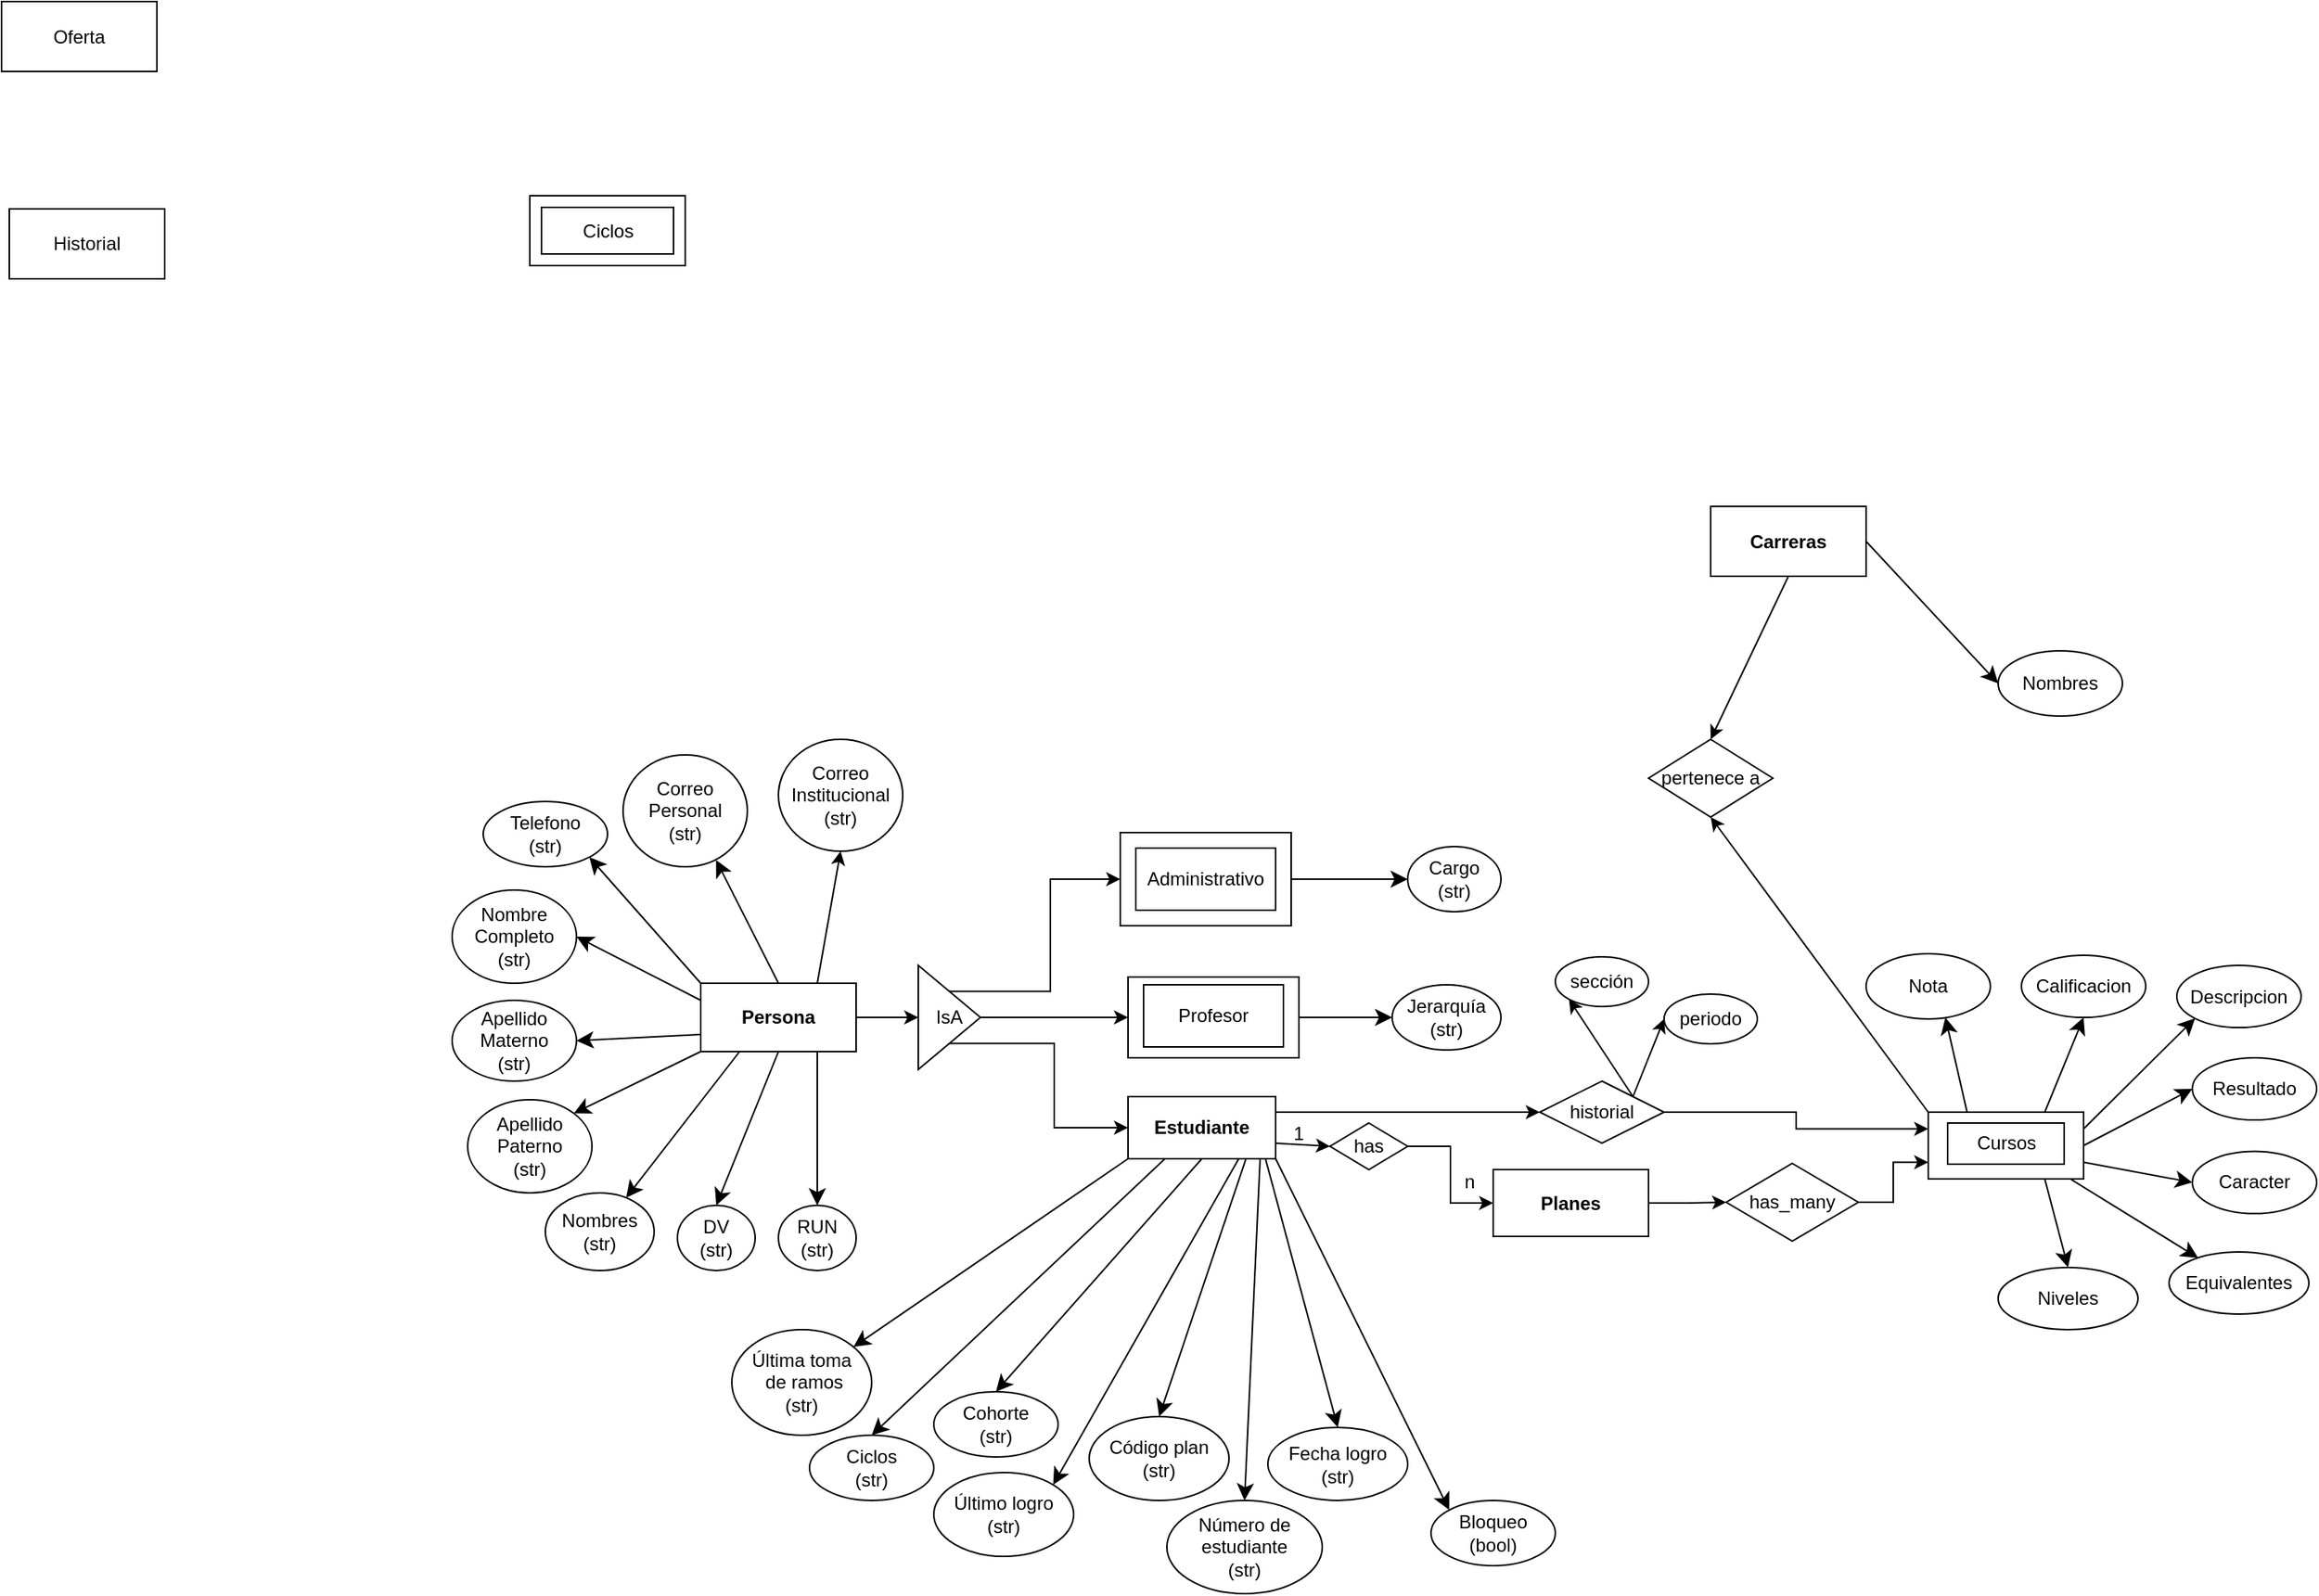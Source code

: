 <mxfile version="24.7.14">
  <diagram id="R2lEEEUBdFMjLlhIrx00" name="Page-1">
    <mxGraphModel dx="671" dy="736" grid="1" gridSize="10" guides="1" tooltips="1" connect="1" arrows="1" fold="1" page="1" pageScale="1" pageWidth="1920" pageHeight="1200" math="0" shadow="0" extFonts="Permanent Marker^https://fonts.googleapis.com/css?family=Permanent+Marker">
      <root>
        <mxCell id="0" />
        <mxCell id="1" parent="0" />
        <mxCell id="MG-tQrr7yIfJ6AN1JKal-5" style="edgeStyle=orthogonalEdgeStyle;rounded=0;orthogonalLoop=1;jettySize=auto;html=1;exitX=1;exitY=0.5;exitDx=0;exitDy=0;entryX=0;entryY=0.25;entryDx=0;entryDy=0;" parent="1" source="MG-tQrr7yIfJ6AN1JKal-6" target="rtoRlGTTKdL7VZsekByU-3" edge="1">
          <mxGeometry relative="1" as="geometry" />
        </mxCell>
        <mxCell id="3uj9dtnOWf63wuL9Hech-1" value="&lt;b&gt;Estudiante&lt;/b&gt;" style="rounded=0;whiteSpace=wrap;html=1;" parent="1" vertex="1">
          <mxGeometry x="855" y="1010" width="95" height="40" as="geometry" />
        </mxCell>
        <mxCell id="3uj9dtnOWf63wuL9Hech-2" value="&lt;b&gt;Profesor&lt;/b&gt;" style="rounded=0;whiteSpace=wrap;html=1;" parent="1" vertex="1">
          <mxGeometry x="855" y="933" width="110" height="52" as="geometry" />
        </mxCell>
        <mxCell id="-E-6xSp3zLx3lU_JsxDd-4" style="edgeStyle=none;curved=1;rounded=0;orthogonalLoop=1;jettySize=auto;html=1;exitX=0.75;exitY=1;exitDx=0;exitDy=0;fontSize=12;startSize=8;endSize=8;entryX=0.5;entryY=0;entryDx=0;entryDy=0;" parent="1" source="3uj9dtnOWf63wuL9Hech-3" target="-E-6xSp3zLx3lU_JsxDd-5" edge="1">
          <mxGeometry relative="1" as="geometry">
            <mxPoint x="780" y="990" as="targetPoint" />
          </mxGeometry>
        </mxCell>
        <mxCell id="-E-6xSp3zLx3lU_JsxDd-10" style="edgeStyle=none;curved=1;rounded=0;orthogonalLoop=1;jettySize=auto;html=1;exitX=0.25;exitY=1;exitDx=0;exitDy=0;fontSize=12;startSize=8;endSize=8;" parent="1" source="3uj9dtnOWf63wuL9Hech-3" target="-E-6xSp3zLx3lU_JsxDd-9" edge="1">
          <mxGeometry relative="1" as="geometry" />
        </mxCell>
        <mxCell id="-E-6xSp3zLx3lU_JsxDd-12" style="edgeStyle=none;curved=1;rounded=0;orthogonalLoop=1;jettySize=auto;html=1;exitX=0;exitY=1;exitDx=0;exitDy=0;entryX=1;entryY=0;entryDx=0;entryDy=0;fontSize=12;startSize=8;endSize=8;" parent="1" source="3uj9dtnOWf63wuL9Hech-3" target="-E-6xSp3zLx3lU_JsxDd-11" edge="1">
          <mxGeometry relative="1" as="geometry" />
        </mxCell>
        <mxCell id="-E-6xSp3zLx3lU_JsxDd-14" style="edgeStyle=none;curved=1;rounded=0;orthogonalLoop=1;jettySize=auto;html=1;exitX=0;exitY=0.75;exitDx=0;exitDy=0;entryX=1;entryY=0.5;entryDx=0;entryDy=0;fontSize=12;startSize=8;endSize=8;entryPerimeter=0;" parent="1" source="3uj9dtnOWf63wuL9Hech-3" target="-E-6xSp3zLx3lU_JsxDd-13" edge="1">
          <mxGeometry relative="1" as="geometry" />
        </mxCell>
        <mxCell id="-E-6xSp3zLx3lU_JsxDd-16" style="edgeStyle=none;curved=1;rounded=0;orthogonalLoop=1;jettySize=auto;html=1;exitX=0;exitY=0.25;exitDx=0;exitDy=0;entryX=1;entryY=0.5;entryDx=0;entryDy=0;fontSize=12;startSize=8;endSize=8;" parent="1" source="3uj9dtnOWf63wuL9Hech-3" target="-E-6xSp3zLx3lU_JsxDd-15" edge="1">
          <mxGeometry relative="1" as="geometry" />
        </mxCell>
        <mxCell id="-E-6xSp3zLx3lU_JsxDd-18" style="edgeStyle=none;curved=1;rounded=0;orthogonalLoop=1;jettySize=auto;html=1;exitX=0;exitY=0;exitDx=0;exitDy=0;entryX=1;entryY=1;entryDx=0;entryDy=0;fontSize=12;startSize=8;endSize=8;" parent="1" source="3uj9dtnOWf63wuL9Hech-3" target="-E-6xSp3zLx3lU_JsxDd-17" edge="1">
          <mxGeometry relative="1" as="geometry" />
        </mxCell>
        <mxCell id="-E-6xSp3zLx3lU_JsxDd-20" style="edgeStyle=none;curved=1;rounded=0;orthogonalLoop=1;jettySize=auto;html=1;exitX=0.5;exitY=0;exitDx=0;exitDy=0;entryX=0.748;entryY=0.94;entryDx=0;entryDy=0;fontSize=12;startSize=8;endSize=8;entryPerimeter=0;" parent="1" source="3uj9dtnOWf63wuL9Hech-3" target="-E-6xSp3zLx3lU_JsxDd-19" edge="1">
          <mxGeometry relative="1" as="geometry" />
        </mxCell>
        <mxCell id="vODttAvqWpY4VJm_xrX_-4" style="edgeStyle=orthogonalEdgeStyle;rounded=0;orthogonalLoop=1;jettySize=auto;html=1;exitX=0.5;exitY=0;exitDx=0;exitDy=0;entryX=0;entryY=0.5;entryDx=0;entryDy=0;" parent="1" source="vODttAvqWpY4VJm_xrX_-25" target="3uj9dtnOWf63wuL9Hech-4" edge="1">
          <mxGeometry relative="1" as="geometry">
            <mxPoint x="750" y="935.2" as="sourcePoint" />
          </mxGeometry>
        </mxCell>
        <mxCell id="vODttAvqWpY4VJm_xrX_-8" style="edgeStyle=orthogonalEdgeStyle;rounded=0;orthogonalLoop=1;jettySize=auto;html=1;exitX=1;exitY=0.5;exitDx=0;exitDy=0;entryX=0;entryY=0.5;entryDx=0;entryDy=0;" parent="1" source="vODttAvqWpY4VJm_xrX_-25" target="3uj9dtnOWf63wuL9Hech-2" edge="1">
          <mxGeometry relative="1" as="geometry">
            <mxPoint x="790" y="959.495" as="sourcePoint" />
          </mxGeometry>
        </mxCell>
        <mxCell id="vODttAvqWpY4VJm_xrX_-10" style="edgeStyle=orthogonalEdgeStyle;rounded=0;orthogonalLoop=1;jettySize=auto;html=1;exitX=0.5;exitY=1;exitDx=0;exitDy=0;entryX=0;entryY=0.5;entryDx=0;entryDy=0;" parent="1" source="vODttAvqWpY4VJm_xrX_-25" target="3uj9dtnOWf63wuL9Hech-1" edge="1">
          <mxGeometry relative="1" as="geometry">
            <mxPoint x="750" y="983.79" as="sourcePoint" />
          </mxGeometry>
        </mxCell>
        <mxCell id="3uj9dtnOWf63wuL9Hech-3" value="&lt;b&gt;Persona&lt;/b&gt;" style="rounded=0;whiteSpace=wrap;html=1;" parent="1" vertex="1">
          <mxGeometry x="580" y="937" width="100" height="44" as="geometry" />
        </mxCell>
        <mxCell id="3uj9dtnOWf63wuL9Hech-4" value="&lt;b&gt;Administrativo&lt;/b&gt;" style="rounded=0;whiteSpace=wrap;html=1;" parent="1" vertex="1">
          <mxGeometry x="850" y="840" width="110" height="60" as="geometry" />
        </mxCell>
        <mxCell id="-E-6xSp3zLx3lU_JsxDd-24" style="edgeStyle=none;curved=1;rounded=0;orthogonalLoop=1;jettySize=auto;html=1;exitX=1;exitY=0.5;exitDx=0;exitDy=0;entryX=0;entryY=0.5;entryDx=0;entryDy=0;fontSize=12;startSize=8;endSize=8;" parent="1" source="rtoRlGTTKdL7VZsekByU-1" target="-E-6xSp3zLx3lU_JsxDd-23" edge="1">
          <mxGeometry relative="1" as="geometry" />
        </mxCell>
        <mxCell id="rtoRlGTTKdL7VZsekByU-1" value="&lt;b&gt;Carreras&lt;/b&gt;" style="rounded=0;whiteSpace=wrap;html=1;" parent="1" vertex="1">
          <mxGeometry x="1230" y="630" width="100" height="45" as="geometry" />
        </mxCell>
        <mxCell id="jiZP9g_ptGtQ_ahqqMPu-5" style="edgeStyle=orthogonalEdgeStyle;rounded=0;orthogonalLoop=1;jettySize=auto;html=1;exitX=1;exitY=0.5;exitDx=0;exitDy=0;entryX=0;entryY=0.75;entryDx=0;entryDy=0;" parent="1" source="jiZP9g_ptGtQ_ahqqMPu-6" target="rtoRlGTTKdL7VZsekByU-3" edge="1">
          <mxGeometry relative="1" as="geometry" />
        </mxCell>
        <mxCell id="rtoRlGTTKdL7VZsekByU-2" value="&lt;b&gt;Planes&lt;/b&gt;" style="rounded=0;whiteSpace=wrap;html=1;" parent="1" vertex="1">
          <mxGeometry x="1090" y="1057" width="100" height="43" as="geometry" />
        </mxCell>
        <mxCell id="-E-6xSp3zLx3lU_JsxDd-29" style="edgeStyle=none;curved=1;rounded=0;orthogonalLoop=1;jettySize=auto;html=1;exitX=0.25;exitY=0;exitDx=0;exitDy=0;entryX=0.638;entryY=0.976;entryDx=0;entryDy=0;fontSize=12;startSize=8;endSize=8;entryPerimeter=0;" parent="1" source="rtoRlGTTKdL7VZsekByU-3" target="-E-6xSp3zLx3lU_JsxDd-28" edge="1">
          <mxGeometry relative="1" as="geometry" />
        </mxCell>
        <mxCell id="-E-6xSp3zLx3lU_JsxDd-31" style="edgeStyle=none;curved=1;rounded=0;orthogonalLoop=1;jettySize=auto;html=1;exitX=0.75;exitY=0;exitDx=0;exitDy=0;fontSize=12;startSize=8;endSize=8;entryX=0.5;entryY=1;entryDx=0;entryDy=0;" parent="1" source="rtoRlGTTKdL7VZsekByU-3" target="-E-6xSp3zLx3lU_JsxDd-30" edge="1">
          <mxGeometry relative="1" as="geometry">
            <mxPoint x="1532" y="972" as="targetPoint" />
          </mxGeometry>
        </mxCell>
        <mxCell id="-E-6xSp3zLx3lU_JsxDd-33" style="edgeStyle=none;curved=1;rounded=0;orthogonalLoop=1;jettySize=auto;html=1;exitX=1;exitY=0.25;exitDx=0;exitDy=0;entryX=0;entryY=1;entryDx=0;entryDy=0;fontSize=12;startSize=8;endSize=8;" parent="1" source="rtoRlGTTKdL7VZsekByU-3" target="-E-6xSp3zLx3lU_JsxDd-32" edge="1">
          <mxGeometry relative="1" as="geometry" />
        </mxCell>
        <mxCell id="-E-6xSp3zLx3lU_JsxDd-35" style="edgeStyle=none;curved=1;rounded=0;orthogonalLoop=1;jettySize=auto;html=1;exitX=1;exitY=0.5;exitDx=0;exitDy=0;fontSize=12;startSize=8;endSize=8;entryX=0;entryY=0.5;entryDx=0;entryDy=0;" parent="1" source="rtoRlGTTKdL7VZsekByU-3" target="-E-6xSp3zLx3lU_JsxDd-34" edge="1">
          <mxGeometry relative="1" as="geometry" />
        </mxCell>
        <mxCell id="-E-6xSp3zLx3lU_JsxDd-39" style="edgeStyle=none;curved=1;rounded=0;orthogonalLoop=1;jettySize=auto;html=1;exitX=0.92;exitY=1.008;exitDx=0;exitDy=0;fontSize=12;startSize=8;endSize=8;exitPerimeter=0;" parent="1" source="rtoRlGTTKdL7VZsekByU-3" target="-E-6xSp3zLx3lU_JsxDd-38" edge="1">
          <mxGeometry relative="1" as="geometry" />
        </mxCell>
        <mxCell id="rtoRlGTTKdL7VZsekByU-3" value="&lt;b&gt;cursos&lt;/b&gt;" style="rounded=0;whiteSpace=wrap;html=1;" parent="1" vertex="1">
          <mxGeometry x="1370" y="1020" width="100" height="43" as="geometry" />
        </mxCell>
        <mxCell id="-E-6xSp3zLx3lU_JsxDd-1" value="Ciclos" style="rounded=0;whiteSpace=wrap;html=1;" parent="1" vertex="1">
          <mxGeometry x="470" y="430" width="100" height="45" as="geometry" />
        </mxCell>
        <mxCell id="-E-6xSp3zLx3lU_JsxDd-2" value="Oferta" style="rounded=0;whiteSpace=wrap;html=1;" parent="1" vertex="1">
          <mxGeometry x="130" y="305" width="100" height="45" as="geometry" />
        </mxCell>
        <mxCell id="-E-6xSp3zLx3lU_JsxDd-3" value="Historial" style="rounded=0;whiteSpace=wrap;html=1;" parent="1" vertex="1">
          <mxGeometry x="135" y="438.5" width="100" height="45" as="geometry" />
        </mxCell>
        <mxCell id="-E-6xSp3zLx3lU_JsxDd-5" value="RUN&lt;div&gt;(str)&lt;/div&gt;" style="ellipse;whiteSpace=wrap;html=1;" parent="1" vertex="1">
          <mxGeometry x="630" y="1080" width="50" height="42" as="geometry" />
        </mxCell>
        <mxCell id="-E-6xSp3zLx3lU_JsxDd-6" value="DV&lt;div&gt;(str)&lt;/div&gt;" style="ellipse;whiteSpace=wrap;html=1;" parent="1" vertex="1">
          <mxGeometry x="565" y="1080" width="50" height="42" as="geometry" />
        </mxCell>
        <mxCell id="-E-6xSp3zLx3lU_JsxDd-7" style="edgeStyle=none;curved=1;rounded=0;orthogonalLoop=1;jettySize=auto;html=1;exitX=0.5;exitY=1;exitDx=0;exitDy=0;entryX=0.5;entryY=0;entryDx=0;entryDy=0;fontSize=12;startSize=8;endSize=8;" parent="1" source="3uj9dtnOWf63wuL9Hech-3" target="-E-6xSp3zLx3lU_JsxDd-6" edge="1">
          <mxGeometry relative="1" as="geometry" />
        </mxCell>
        <mxCell id="-E-6xSp3zLx3lU_JsxDd-9" value="Nombres&lt;div&gt;(str)&lt;/div&gt;" style="ellipse;whiteSpace=wrap;html=1;" parent="1" vertex="1">
          <mxGeometry x="480" y="1072" width="70" height="50" as="geometry" />
        </mxCell>
        <mxCell id="-E-6xSp3zLx3lU_JsxDd-11" value="Apellido Paterno&lt;div&gt;(str)&lt;/div&gt;" style="ellipse;whiteSpace=wrap;html=1;" parent="1" vertex="1">
          <mxGeometry x="430" y="1012" width="80" height="60" as="geometry" />
        </mxCell>
        <mxCell id="-E-6xSp3zLx3lU_JsxDd-13" value="Apellido Materno&lt;div&gt;(str)&lt;/div&gt;" style="ellipse;whiteSpace=wrap;html=1;" parent="1" vertex="1">
          <mxGeometry x="420" y="948" width="80" height="52" as="geometry" />
        </mxCell>
        <mxCell id="P8kN37uJ9n46lhY9FdP0-14" value="Cohorte&lt;div&gt;(str)&lt;/div&gt;" style="ellipse;whiteSpace=wrap;html=1;" parent="1" vertex="1">
          <mxGeometry x="730" y="1200" width="80" height="42" as="geometry" />
        </mxCell>
        <mxCell id="-E-6xSp3zLx3lU_JsxDd-15" value="Nombre Completo&lt;div&gt;(str)&lt;/div&gt;" style="ellipse;whiteSpace=wrap;html=1;" parent="1" vertex="1">
          <mxGeometry x="420" y="877" width="80" height="60" as="geometry" />
        </mxCell>
        <mxCell id="P8kN37uJ9n46lhY9FdP0-16" value="Código plan&lt;div&gt;(str)&lt;/div&gt;" style="ellipse;whiteSpace=wrap;html=1;" parent="1" vertex="1">
          <mxGeometry x="830" y="1216" width="90" height="54" as="geometry" />
        </mxCell>
        <mxCell id="-E-6xSp3zLx3lU_JsxDd-17" value="Telefono&lt;div&gt;(str)&lt;/div&gt;" style="ellipse;whiteSpace=wrap;html=1;" parent="1" vertex="1">
          <mxGeometry x="440" y="820" width="80" height="42" as="geometry" />
        </mxCell>
        <mxCell id="P8kN37uJ9n46lhY9FdP0-17" value="Jerarquía&lt;div&gt;(str)&lt;/div&gt;" style="ellipse;whiteSpace=wrap;html=1;" parent="1" vertex="1">
          <mxGeometry x="1025" y="938" width="70" height="42" as="geometry" />
        </mxCell>
        <mxCell id="-E-6xSp3zLx3lU_JsxDd-19" value="Correo Personal&lt;div&gt;(str)&lt;/div&gt;" style="ellipse;whiteSpace=wrap;html=1;" parent="1" vertex="1">
          <mxGeometry x="530" y="790" width="80" height="72" as="geometry" />
        </mxCell>
        <mxCell id="P8kN37uJ9n46lhY9FdP0-18" value="Cargo&lt;div&gt;(str)&lt;/div&gt;" style="ellipse;whiteSpace=wrap;html=1;" parent="1" vertex="1">
          <mxGeometry x="1035" y="849" width="60" height="42" as="geometry" />
        </mxCell>
        <mxCell id="-E-6xSp3zLx3lU_JsxDd-21" value="Correo Institucional&lt;div&gt;(str)&lt;/div&gt;" style="ellipse;whiteSpace=wrap;html=1;" parent="1" vertex="1">
          <mxGeometry x="630" y="780" width="80" height="72" as="geometry" />
        </mxCell>
        <mxCell id="P8kN37uJ9n46lhY9FdP0-19" style="edgeStyle=none;curved=1;rounded=0;orthogonalLoop=1;jettySize=auto;html=1;exitX=1;exitY=0.5;exitDx=0;exitDy=0;entryX=0;entryY=0.5;entryDx=0;entryDy=0;fontSize=12;startSize=8;endSize=8;" parent="1" source="3uj9dtnOWf63wuL9Hech-2" target="P8kN37uJ9n46lhY9FdP0-17" edge="1">
          <mxGeometry relative="1" as="geometry">
            <mxPoint x="565" y="92.5" as="sourcePoint" />
            <mxPoint x="590" y="136.5" as="targetPoint" />
          </mxGeometry>
        </mxCell>
        <mxCell id="-E-6xSp3zLx3lU_JsxDd-23" value="Nombres" style="ellipse;whiteSpace=wrap;html=1;" parent="1" vertex="1">
          <mxGeometry x="1415" y="723" width="80" height="42" as="geometry" />
        </mxCell>
        <mxCell id="P8kN37uJ9n46lhY9FdP0-20" style="edgeStyle=none;curved=1;rounded=0;orthogonalLoop=1;jettySize=auto;html=1;exitX=1;exitY=0.5;exitDx=0;exitDy=0;entryX=0;entryY=0.5;entryDx=0;entryDy=0;fontSize=12;startSize=8;endSize=8;" parent="1" source="3uj9dtnOWf63wuL9Hech-4" target="P8kN37uJ9n46lhY9FdP0-18" edge="1">
          <mxGeometry relative="1" as="geometry">
            <mxPoint x="960" y="265" as="sourcePoint" />
            <mxPoint x="960" y="290" as="targetPoint" />
          </mxGeometry>
        </mxCell>
        <mxCell id="-E-6xSp3zLx3lU_JsxDd-28" value="Nota" style="ellipse;whiteSpace=wrap;html=1;" parent="1" vertex="1">
          <mxGeometry x="1330" y="918" width="80" height="42" as="geometry" />
        </mxCell>
        <mxCell id="P8kN37uJ9n46lhY9FdP0-21" value="Último logro&lt;div&gt;(str)&lt;/div&gt;" style="ellipse;whiteSpace=wrap;html=1;" parent="1" vertex="1">
          <mxGeometry x="730" y="1252" width="90" height="54" as="geometry" />
        </mxCell>
        <mxCell id="-E-6xSp3zLx3lU_JsxDd-30" value="Calificacion" style="ellipse;whiteSpace=wrap;html=1;" parent="1" vertex="1">
          <mxGeometry x="1430" y="919" width="80" height="40" as="geometry" />
        </mxCell>
        <mxCell id="P8kN37uJ9n46lhY9FdP0-22" style="edgeStyle=none;curved=1;rounded=0;orthogonalLoop=1;jettySize=auto;html=1;exitX=0.75;exitY=1;exitDx=0;exitDy=0;entryX=1;entryY=0;entryDx=0;entryDy=0;fontSize=12;startSize=8;endSize=8;" parent="1" source="3uj9dtnOWf63wuL9Hech-1" target="P8kN37uJ9n46lhY9FdP0-21" edge="1">
          <mxGeometry relative="1" as="geometry">
            <mxPoint x="865" y="1307" as="sourcePoint" />
            <mxPoint x="865" y="1342" as="targetPoint" />
          </mxGeometry>
        </mxCell>
        <mxCell id="-E-6xSp3zLx3lU_JsxDd-32" value="Descripcion" style="ellipse;whiteSpace=wrap;html=1;" parent="1" vertex="1">
          <mxGeometry x="1530" y="925.5" width="80" height="40" as="geometry" />
        </mxCell>
        <mxCell id="P8kN37uJ9n46lhY9FdP0-23" style="edgeStyle=none;curved=1;rounded=0;orthogonalLoop=1;jettySize=auto;html=1;exitX=0.799;exitY=1;exitDx=0;exitDy=0;entryX=0.5;entryY=0;entryDx=0;entryDy=0;fontSize=12;startSize=8;endSize=8;exitPerimeter=0;" parent="1" source="3uj9dtnOWf63wuL9Hech-1" target="P8kN37uJ9n46lhY9FdP0-16" edge="1">
          <mxGeometry relative="1" as="geometry">
            <mxPoint x="965" y="1142" as="sourcePoint" />
            <mxPoint x="975" y="1177" as="targetPoint" />
          </mxGeometry>
        </mxCell>
        <mxCell id="-E-6xSp3zLx3lU_JsxDd-34" value="Resultado" style="ellipse;whiteSpace=wrap;html=1;" parent="1" vertex="1">
          <mxGeometry x="1540" y="985" width="80" height="40" as="geometry" />
        </mxCell>
        <mxCell id="-E-6xSp3zLx3lU_JsxDd-36" value="Caracter" style="ellipse;whiteSpace=wrap;html=1;" parent="1" vertex="1">
          <mxGeometry x="1540" y="1045.25" width="80" height="40" as="geometry" />
        </mxCell>
        <mxCell id="P8kN37uJ9n46lhY9FdP0-25" style="edgeStyle=none;curved=1;rounded=0;orthogonalLoop=1;jettySize=auto;html=1;exitX=0.5;exitY=1;exitDx=0;exitDy=0;entryX=0.5;entryY=0;entryDx=0;entryDy=0;fontSize=12;startSize=8;endSize=8;" parent="1" source="3uj9dtnOWf63wuL9Hech-1" target="P8kN37uJ9n46lhY9FdP0-14" edge="1">
          <mxGeometry relative="1" as="geometry">
            <mxPoint x="1015" y="1142" as="sourcePoint" />
            <mxPoint x="1065" y="1153" as="targetPoint" />
          </mxGeometry>
        </mxCell>
        <mxCell id="-E-6xSp3zLx3lU_JsxDd-37" style="edgeStyle=none;curved=1;rounded=0;orthogonalLoop=1;jettySize=auto;html=1;entryX=0;entryY=0.5;entryDx=0;entryDy=0;fontSize=12;startSize=8;endSize=8;exitX=1;exitY=0.75;exitDx=0;exitDy=0;" parent="1" source="rtoRlGTTKdL7VZsekByU-3" target="-E-6xSp3zLx3lU_JsxDd-36" edge="1">
          <mxGeometry relative="1" as="geometry">
            <mxPoint x="1470" y="1050" as="sourcePoint" />
          </mxGeometry>
        </mxCell>
        <mxCell id="P8kN37uJ9n46lhY9FdP0-27" value="Fecha logro&lt;div&gt;(str)&lt;/div&gt;" style="ellipse;whiteSpace=wrap;html=1;" parent="1" vertex="1">
          <mxGeometry x="945" y="1223" width="90" height="47" as="geometry" />
        </mxCell>
        <mxCell id="-E-6xSp3zLx3lU_JsxDd-38" value="Equivalentes" style="ellipse;whiteSpace=wrap;html=1;" parent="1" vertex="1">
          <mxGeometry x="1525" y="1110" width="90" height="40" as="geometry" />
        </mxCell>
        <mxCell id="P8kN37uJ9n46lhY9FdP0-28" style="edgeStyle=none;curved=1;rounded=0;orthogonalLoop=1;jettySize=auto;html=1;exitX=0.93;exitY=0.99;exitDx=0;exitDy=0;entryX=0.5;entryY=0;entryDx=0;entryDy=0;fontSize=12;startSize=8;endSize=8;exitPerimeter=0;" parent="1" source="3uj9dtnOWf63wuL9Hech-1" target="P8kN37uJ9n46lhY9FdP0-27" edge="1">
          <mxGeometry relative="1" as="geometry">
            <mxPoint x="865" y="1112" as="sourcePoint" />
            <mxPoint x="775" y="1322" as="targetPoint" />
          </mxGeometry>
        </mxCell>
        <mxCell id="-E-6xSp3zLx3lU_JsxDd-43" value="Niveles" style="ellipse;whiteSpace=wrap;html=1;" parent="1" vertex="1">
          <mxGeometry x="1415" y="1120" width="90" height="40" as="geometry" />
        </mxCell>
        <mxCell id="P8kN37uJ9n46lhY9FdP0-29" value="Última toma&lt;div&gt;&amp;nbsp;de ramos&lt;div&gt;(str)&lt;/div&gt;&lt;/div&gt;" style="ellipse;whiteSpace=wrap;html=1;" parent="1" vertex="1">
          <mxGeometry x="600" y="1160" width="90" height="68" as="geometry" />
        </mxCell>
        <mxCell id="-E-6xSp3zLx3lU_JsxDd-44" style="edgeStyle=none;curved=1;rounded=0;orthogonalLoop=1;jettySize=auto;html=1;exitX=0.75;exitY=1;exitDx=0;exitDy=0;entryX=0.5;entryY=0;entryDx=0;entryDy=0;fontSize=12;startSize=8;endSize=8;" parent="1" source="rtoRlGTTKdL7VZsekByU-3" target="-E-6xSp3zLx3lU_JsxDd-43" edge="1">
          <mxGeometry relative="1" as="geometry" />
        </mxCell>
        <mxCell id="P8kN37uJ9n46lhY9FdP0-30" style="edgeStyle=none;curved=1;rounded=0;orthogonalLoop=1;jettySize=auto;html=1;exitX=0;exitY=1;exitDx=0;exitDy=0;fontSize=12;startSize=8;endSize=8;" parent="1" source="3uj9dtnOWf63wuL9Hech-1" target="P8kN37uJ9n46lhY9FdP0-29" edge="1">
          <mxGeometry relative="1" as="geometry">
            <mxPoint x="855" y="1000" as="sourcePoint" />
            <mxPoint x="895" y="1142" as="targetPoint" />
          </mxGeometry>
        </mxCell>
        <mxCell id="P8kN37uJ9n46lhY9FdP0-31" value="Ciclos&lt;div&gt;(str)&lt;/div&gt;" style="ellipse;whiteSpace=wrap;html=1;" parent="1" vertex="1">
          <mxGeometry x="650" y="1228" width="80" height="42" as="geometry" />
        </mxCell>
        <mxCell id="P8kN37uJ9n46lhY9FdP0-32" style="edgeStyle=none;curved=1;rounded=0;orthogonalLoop=1;jettySize=auto;html=1;exitX=0.25;exitY=1;exitDx=0;exitDy=0;fontSize=12;startSize=8;endSize=8;entryX=0.5;entryY=0;entryDx=0;entryDy=0;" parent="1" source="3uj9dtnOWf63wuL9Hech-1" target="P8kN37uJ9n46lhY9FdP0-31" edge="1">
          <mxGeometry relative="1" as="geometry">
            <mxPoint x="945" y="970" as="sourcePoint" />
            <mxPoint x="730" y="1210" as="targetPoint" />
          </mxGeometry>
        </mxCell>
        <mxCell id="MG-tQrr7yIfJ6AN1JKal-1" value="" style="endArrow=classic;html=1;rounded=0;entryX=0.5;entryY=1;entryDx=0;entryDy=0;exitX=0.75;exitY=0;exitDx=0;exitDy=0;" parent="1" source="3uj9dtnOWf63wuL9Hech-3" target="-E-6xSp3zLx3lU_JsxDd-21" edge="1">
          <mxGeometry width="50" height="50" relative="1" as="geometry">
            <mxPoint x="650" y="937" as="sourcePoint" />
            <mxPoint x="700" y="887" as="targetPoint" />
          </mxGeometry>
        </mxCell>
        <mxCell id="vODttAvqWpY4VJm_xrX_-12" value="" style="edgeStyle=none;curved=1;rounded=0;orthogonalLoop=1;jettySize=auto;html=1;entryX=0.5;entryY=0;entryDx=0;entryDy=0;fontSize=12;startSize=8;endSize=8;" parent="1" target="P8kN37uJ9n46lhY9FdP0-15" edge="1">
          <mxGeometry relative="1" as="geometry">
            <mxPoint x="940" y="1050" as="sourcePoint" />
            <mxPoint x="1110" y="1191" as="targetPoint" />
          </mxGeometry>
        </mxCell>
        <mxCell id="P8kN37uJ9n46lhY9FdP0-15" value="Número de estudiante&lt;div&gt;(str)&lt;/div&gt;" style="ellipse;whiteSpace=wrap;html=1;" parent="1" vertex="1">
          <mxGeometry x="880" y="1270" width="100" height="60" as="geometry" />
        </mxCell>
        <mxCell id="vODttAvqWpY4VJm_xrX_-16" value="Bloqueo&lt;div&gt;(bool)&lt;/div&gt;" style="ellipse;whiteSpace=wrap;html=1;" parent="1" vertex="1">
          <mxGeometry x="1050" y="1270" width="80" height="42" as="geometry" />
        </mxCell>
        <mxCell id="vODttAvqWpY4VJm_xrX_-23" value="" style="edgeStyle=orthogonalEdgeStyle;rounded=0;orthogonalLoop=1;jettySize=auto;html=1;exitX=1;exitY=0.5;exitDx=0;exitDy=0;entryX=0;entryY=0.5;entryDx=0;entryDy=0;" parent="1" source="3uj9dtnOWf63wuL9Hech-3" target="vODttAvqWpY4VJm_xrX_-25" edge="1">
          <mxGeometry relative="1" as="geometry">
            <mxPoint x="680" y="959" as="sourcePoint" />
            <mxPoint x="710" y="959.495" as="targetPoint" />
          </mxGeometry>
        </mxCell>
        <mxCell id="vODttAvqWpY4VJm_xrX_-25" value="IsA" style="triangle;whiteSpace=wrap;html=1;" parent="1" vertex="1">
          <mxGeometry x="720" y="925.5" width="40" height="67" as="geometry" />
        </mxCell>
        <mxCell id="vODttAvqWpY4VJm_xrX_-28" style="edgeStyle=none;curved=1;rounded=0;orthogonalLoop=1;jettySize=auto;html=1;exitX=1;exitY=1;exitDx=0;exitDy=0;entryX=0;entryY=0;entryDx=0;entryDy=0;fontSize=12;startSize=8;endSize=8;" parent="1" source="3uj9dtnOWf63wuL9Hech-1" target="vODttAvqWpY4VJm_xrX_-16" edge="1">
          <mxGeometry relative="1" as="geometry">
            <mxPoint x="965" y="1040" as="sourcePoint" />
            <mxPoint x="1100" y="1104" as="targetPoint" />
          </mxGeometry>
        </mxCell>
        <mxCell id="vODttAvqWpY4VJm_xrX_-33" style="edgeStyle=orthogonalEdgeStyle;rounded=0;orthogonalLoop=1;jettySize=auto;html=1;exitX=1;exitY=0.5;exitDx=0;exitDy=0;entryX=0;entryY=0.5;entryDx=0;entryDy=0;" parent="1" target="rtoRlGTTKdL7VZsekByU-2" edge="1">
          <mxGeometry relative="1" as="geometry">
            <Array as="points">
              <mxPoint x="700" y="1042" />
              <mxPoint x="700" y="1194" />
            </Array>
          </mxGeometry>
        </mxCell>
        <mxCell id="MG-tQrr7yIfJ6AN1JKal-3" value="" style="endArrow=classic;html=1;rounded=0;exitX=1;exitY=0.75;exitDx=0;exitDy=0;entryX=0;entryY=0.5;entryDx=0;entryDy=0;" parent="1" source="3uj9dtnOWf63wuL9Hech-1" target="jiZP9g_ptGtQ_ahqqMPu-2" edge="1">
          <mxGeometry width="50" height="50" relative="1" as="geometry">
            <mxPoint x="920" y="1020" as="sourcePoint" />
            <mxPoint x="995" y="1042" as="targetPoint" />
          </mxGeometry>
        </mxCell>
        <mxCell id="MG-tQrr7yIfJ6AN1JKal-7" value="" style="edgeStyle=orthogonalEdgeStyle;rounded=0;orthogonalLoop=1;jettySize=auto;html=1;exitX=1;exitY=0.25;exitDx=0;exitDy=0;entryX=0;entryY=0.5;entryDx=0;entryDy=0;" parent="1" source="3uj9dtnOWf63wuL9Hech-1" target="MG-tQrr7yIfJ6AN1JKal-6" edge="1">
          <mxGeometry relative="1" as="geometry">
            <mxPoint x="950" y="1020" as="sourcePoint" />
            <mxPoint x="1370" y="1026" as="targetPoint" />
          </mxGeometry>
        </mxCell>
        <mxCell id="MG-tQrr7yIfJ6AN1JKal-6" value="historial" style="rhombus;whiteSpace=wrap;html=1;" parent="1" vertex="1">
          <mxGeometry x="1120" y="1000" width="80" height="40" as="geometry" />
        </mxCell>
        <mxCell id="MG-tQrr7yIfJ6AN1JKal-10" value="sección" style="ellipse;whiteSpace=wrap;html=1;" parent="1" vertex="1">
          <mxGeometry x="1130" y="920" width="60" height="32" as="geometry" />
        </mxCell>
        <mxCell id="MG-tQrr7yIfJ6AN1JKal-11" value="periodo" style="ellipse;whiteSpace=wrap;html=1;" parent="1" vertex="1">
          <mxGeometry x="1200" y="944" width="60" height="32" as="geometry" />
        </mxCell>
        <mxCell id="MG-tQrr7yIfJ6AN1JKal-12" value="" style="endArrow=classic;html=1;rounded=0;exitX=1;exitY=0;exitDx=0;exitDy=0;entryX=0;entryY=1;entryDx=0;entryDy=0;" parent="1" source="MG-tQrr7yIfJ6AN1JKal-6" target="MG-tQrr7yIfJ6AN1JKal-10" edge="1">
          <mxGeometry width="50" height="50" relative="1" as="geometry">
            <mxPoint x="920" y="1120" as="sourcePoint" />
            <mxPoint x="970" y="1070" as="targetPoint" />
          </mxGeometry>
        </mxCell>
        <mxCell id="MG-tQrr7yIfJ6AN1JKal-13" value="" style="endArrow=classic;html=1;rounded=0;entryX=0;entryY=0.5;entryDx=0;entryDy=0;exitX=1;exitY=0;exitDx=0;exitDy=0;" parent="1" source="MG-tQrr7yIfJ6AN1JKal-6" target="MG-tQrr7yIfJ6AN1JKal-11" edge="1">
          <mxGeometry width="50" height="50" relative="1" as="geometry">
            <mxPoint x="1160" y="1000" as="sourcePoint" />
            <mxPoint x="1192" y="964" as="targetPoint" />
          </mxGeometry>
        </mxCell>
        <mxCell id="pHUv8saFdWVFXs6Wv_-4-1" value="pertenece a" style="rhombus;whiteSpace=wrap;html=1;" parent="1" vertex="1">
          <mxGeometry x="1190" y="780" width="80" height="50" as="geometry" />
        </mxCell>
        <mxCell id="jiZP9g_ptGtQ_ahqqMPu-8" style="edgeStyle=orthogonalEdgeStyle;rounded=0;orthogonalLoop=1;jettySize=auto;html=1;exitX=1;exitY=0.5;exitDx=0;exitDy=0;entryX=0;entryY=0.5;entryDx=0;entryDy=0;" parent="1" source="jiZP9g_ptGtQ_ahqqMPu-2" target="rtoRlGTTKdL7VZsekByU-2" edge="1">
          <mxGeometry relative="1" as="geometry" />
        </mxCell>
        <mxCell id="pHUv8saFdWVFXs6Wv_-4-2" value="" style="endArrow=classic;html=1;rounded=0;exitX=0.5;exitY=1;exitDx=0;exitDy=0;entryX=0.5;entryY=0;entryDx=0;entryDy=0;" parent="1" source="rtoRlGTTKdL7VZsekByU-1" target="pHUv8saFdWVFXs6Wv_-4-1" edge="1">
          <mxGeometry width="50" height="50" relative="1" as="geometry">
            <mxPoint x="800" y="760" as="sourcePoint" />
            <mxPoint x="850" y="710" as="targetPoint" />
          </mxGeometry>
        </mxCell>
        <mxCell id="jiZP9g_ptGtQ_ahqqMPu-2" value="has" style="rhombus;whiteSpace=wrap;html=1;" parent="1" vertex="1">
          <mxGeometry x="985" y="1027" width="50" height="30" as="geometry" />
        </mxCell>
        <mxCell id="pHUv8saFdWVFXs6Wv_-4-3" value="" style="endArrow=classic;html=1;rounded=0;exitX=0;exitY=0;exitDx=0;exitDy=0;entryX=0.5;entryY=1;entryDx=0;entryDy=0;" parent="1" target="pHUv8saFdWVFXs6Wv_-4-1" edge="1" source="rtoRlGTTKdL7VZsekByU-3">
          <mxGeometry width="50" height="50" relative="1" as="geometry">
            <mxPoint x="1360.48" y="1014.021" as="sourcePoint" />
            <mxPoint x="1199.52" y="830" as="targetPoint" />
            <Array as="points" />
          </mxGeometry>
        </mxCell>
        <mxCell id="jiZP9g_ptGtQ_ahqqMPu-7" value="" style="edgeStyle=orthogonalEdgeStyle;rounded=0;orthogonalLoop=1;jettySize=auto;html=1;exitX=1;exitY=0.5;exitDx=0;exitDy=0;entryX=0;entryY=0.5;entryDx=0;entryDy=0;" parent="1" source="rtoRlGTTKdL7VZsekByU-2" target="jiZP9g_ptGtQ_ahqqMPu-6" edge="1">
          <mxGeometry relative="1" as="geometry">
            <mxPoint x="1220" y="1079" as="sourcePoint" />
            <mxPoint x="1365" y="1042" as="targetPoint" />
          </mxGeometry>
        </mxCell>
        <mxCell id="jiZP9g_ptGtQ_ahqqMPu-6" value="has_&lt;span style=&quot;background-color: initial;&quot;&gt;many&lt;/span&gt;" style="rhombus;whiteSpace=wrap;html=1;" parent="1" vertex="1">
          <mxGeometry x="1240" y="1053" width="85" height="50" as="geometry" />
        </mxCell>
        <mxCell id="5HhHCdnNU2LWMbd_4-Zq-1" value="1" style="text;html=1;align=center;verticalAlign=middle;whiteSpace=wrap;rounded=0;" parent="1" vertex="1">
          <mxGeometry x="950" y="1027" width="30" height="13.5" as="geometry" />
        </mxCell>
        <mxCell id="5HhHCdnNU2LWMbd_4-Zq-2" value="n" style="text;html=1;align=center;verticalAlign=middle;whiteSpace=wrap;rounded=0;" parent="1" vertex="1">
          <mxGeometry x="1060" y="1058.5" width="30" height="13.5" as="geometry" />
        </mxCell>
        <mxCell id="-q_G7Tmg-ONIqC2OC5vG-2" value="Administrativo" style="rounded=0;whiteSpace=wrap;html=1;" vertex="1" parent="1">
          <mxGeometry x="860" y="850" width="90" height="40" as="geometry" />
        </mxCell>
        <mxCell id="-q_G7Tmg-ONIqC2OC5vG-3" value="Profesor" style="rounded=0;whiteSpace=wrap;html=1;" vertex="1" parent="1">
          <mxGeometry x="865" y="938" width="90" height="40" as="geometry" />
        </mxCell>
        <mxCell id="-q_G7Tmg-ONIqC2OC5vG-4" value="Cursos" style="rounded=0;whiteSpace=wrap;html=1;" vertex="1" parent="1">
          <mxGeometry x="1382.5" y="1027" width="75" height="26.5" as="geometry" />
        </mxCell>
        <mxCell id="-q_G7Tmg-ONIqC2OC5vG-7" value="Ciclos" style="rounded=0;whiteSpace=wrap;html=1;" vertex="1" parent="1">
          <mxGeometry x="477.5" y="437.5" width="85" height="30" as="geometry" />
        </mxCell>
      </root>
    </mxGraphModel>
  </diagram>
</mxfile>
